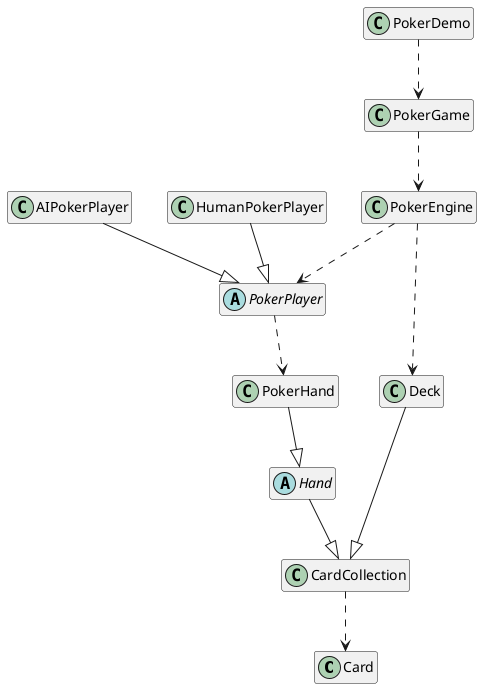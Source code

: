 
@startuml PokerDiagram
hide empty members
skinparam classAttributeIconSize 0
class Card {}
class CardCollection {}
class Deck {}
abstract class Hand {}
class PokerHand {}
abstract class PokerPlayer {}
class AIPokerPlayer {}
class HumanPokerPlayer {}
class PokerEngine {}
class PokerGame {}
class PokerDemo {}
Deck --|> CardCollection
PokerHand --|> Hand
Hand --|> CardCollection
AIPokerPlayer --|> PokerPlayer
HumanPokerPlayer --|> PokerPlayer
PokerEngine ..> PokerPlayer
PokerEngine ..> Deck
PokerPlayer ..> PokerHand
PokerGame ..> PokerEngine
CardCollection ..> Card
PokerDemo ..> PokerGame
@enduml